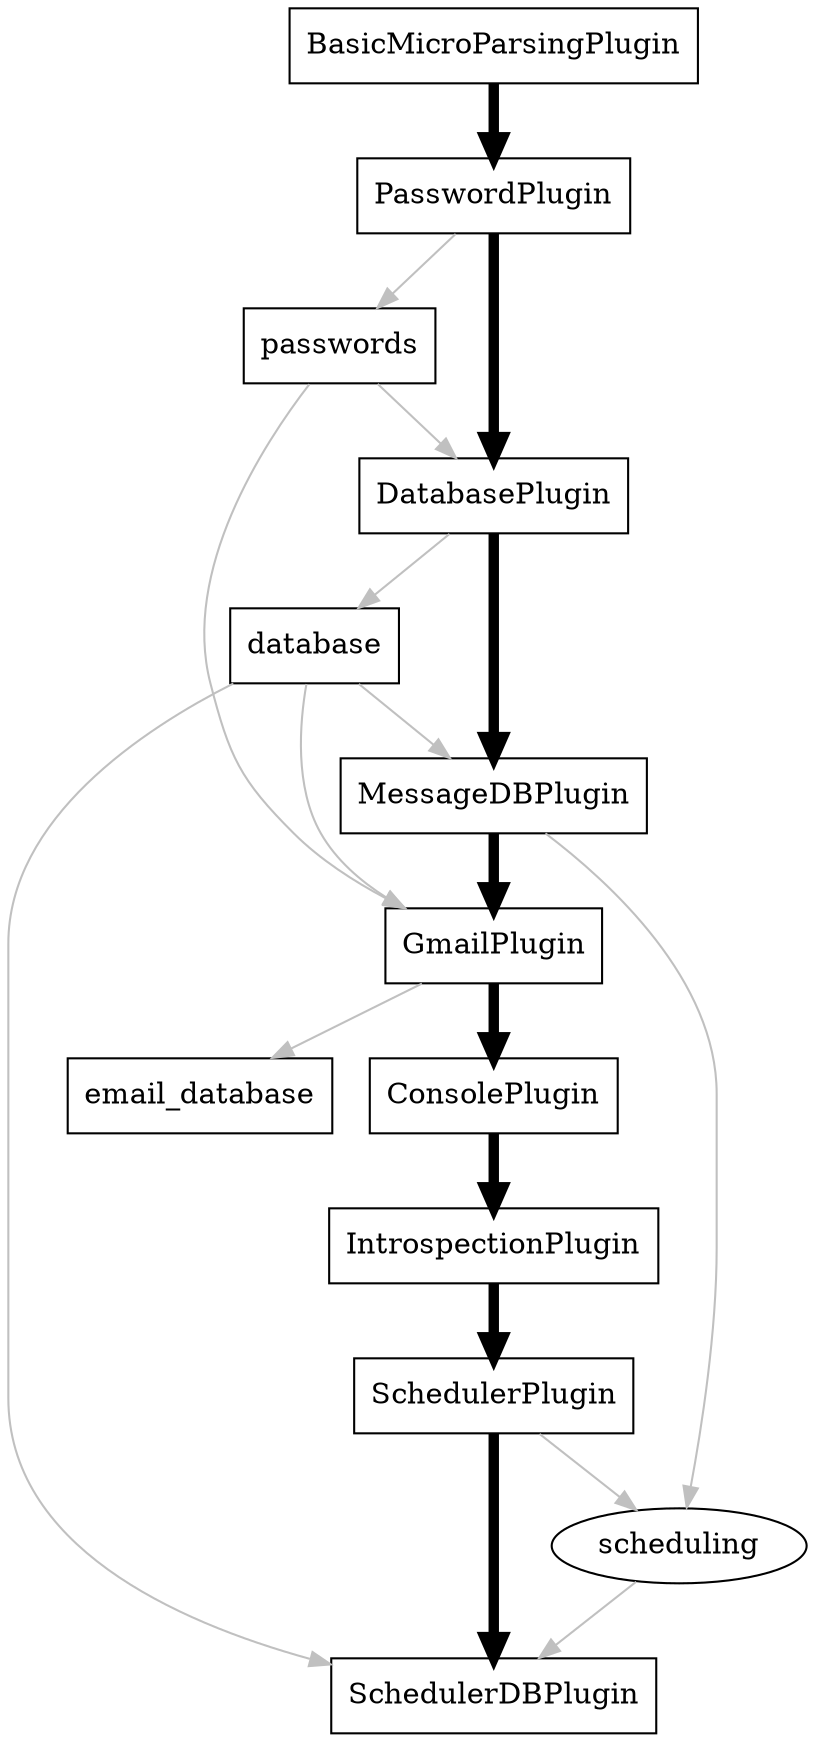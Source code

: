 digraph G {
	node [shape=box]; BasicMicroParsingPlugin IntrospectionPlugin GmailPlugin SchedulerPlugin MessageDBPlugin SchedulerDBPlugin ConsolePlugin DatabasePlugin PasswordPlugin
	PasswordPlugin -> passwords [weight = 10 color = gray];
	GmailPlugin -> email_database [weight = 10 color = gray];
	DatabasePlugin -> database [weight = 10 color = gray];
	node [shape=ellipse]; passwords
	passwords -> GmailPlugin [weight = 10 color = gray];
	node [shape=ellipse]; database
	database -> GmailPlugin [weight = 10 color = gray];
	database -> MessageDBPlugin [weight = 10 color = gray];
	SchedulerPlugin -> scheduling [weight = 10 color = gray];
	MessageDBPlugin -> scheduling [weight = 10 color = gray];
	node [shape=ellipse]; scheduling
	scheduling -> SchedulerDBPlugin [weight = 10 color = gray];
	database -> SchedulerDBPlugin [weight = 10 color = gray];
	passwords -> DatabasePlugin [weight = 10 color = gray];
	BasicMicroParsingPlugin -> PasswordPlugin [penwidth = 5 weight = 100];
	PasswordPlugin -> DatabasePlugin [penwidth = 5 weight = 100];
	DatabasePlugin -> MessageDBPlugin [penwidth = 5 weight = 100];
	MessageDBPlugin -> GmailPlugin [penwidth = 5 weight = 100];
	GmailPlugin -> ConsolePlugin [penwidth = 5 weight = 100];
	ConsolePlugin -> IntrospectionPlugin [penwidth = 5 weight = 100];
	IntrospectionPlugin -> SchedulerPlugin [penwidth = 5 weight = 100];
	SchedulerPlugin -> SchedulerDBPlugin [penwidth = 5 weight = 100];
}

